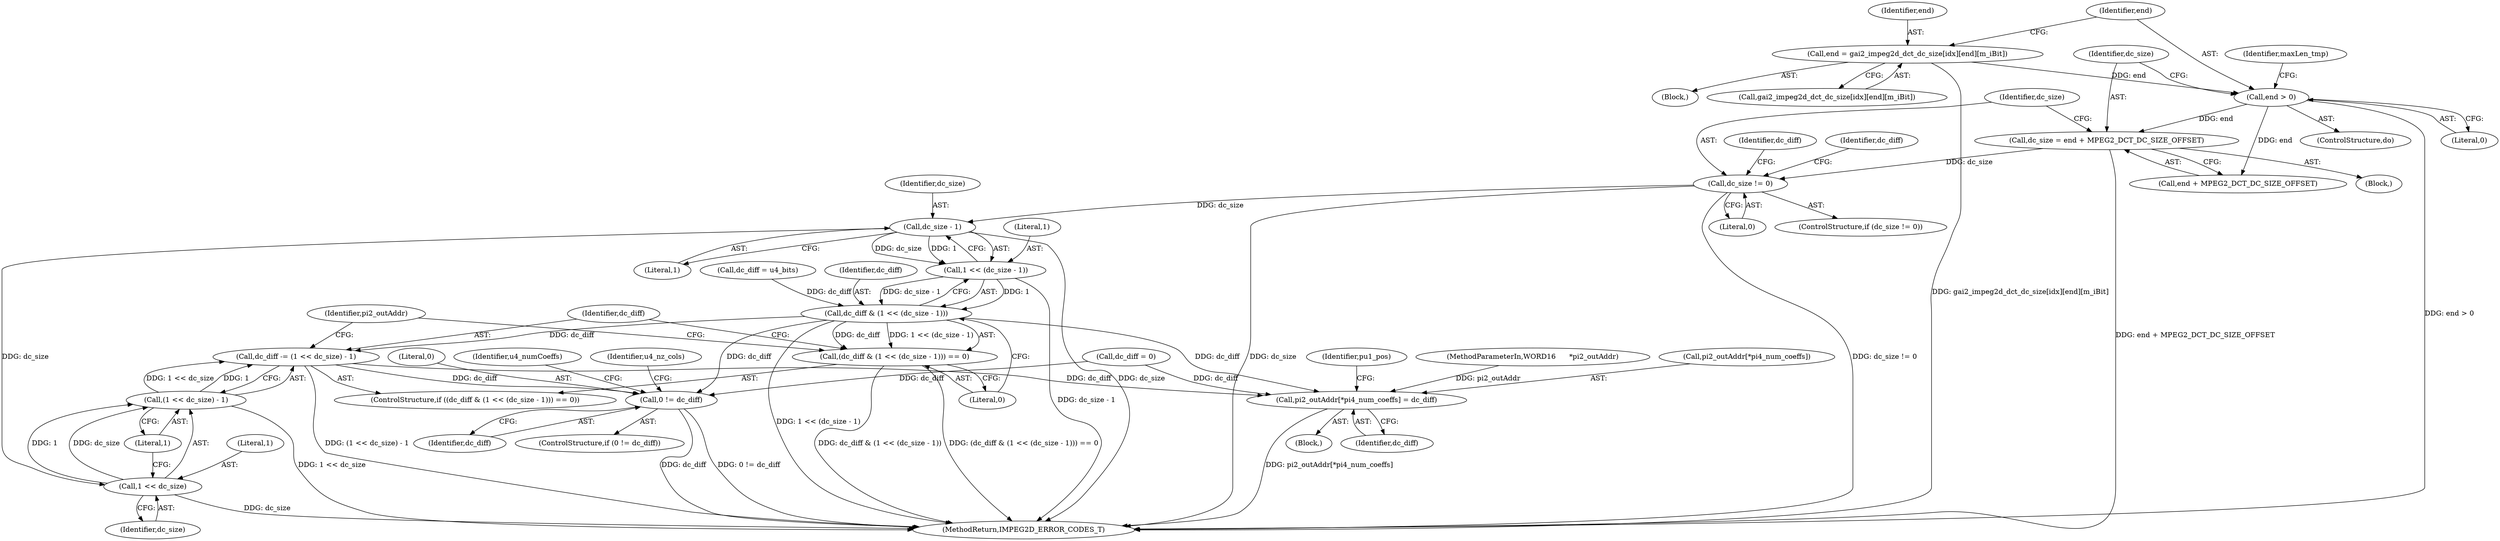 digraph "0_Android_8b4ed5a23175b7ffa56eea4678db7287f825e985@integer" {
"1000267" [label="(Call,dc_size = end + MPEG2_DCT_DC_SIZE_OFFSET)"];
"1000264" [label="(Call,end > 0)"];
"1000255" [label="(Call,end = gai2_impeg2d_dct_dc_size[idx][end][m_iBit])"];
"1000273" [label="(Call,dc_size != 0)"];
"1000287" [label="(Call,dc_size - 1)"];
"1000285" [label="(Call,1 << (dc_size - 1))"];
"1000283" [label="(Call,dc_diff & (1 << (dc_size - 1)))"];
"1000282" [label="(Call,(dc_diff & (1 << (dc_size - 1))) == 0)"];
"1000291" [label="(Call,dc_diff -= (1 << dc_size) - 1)"];
"1000303" [label="(Call,pi2_outAddr[*pi4_num_coeffs] = dc_diff)"];
"1000321" [label="(Call,0 != dc_diff)"];
"1000294" [label="(Call,1 << dc_size)"];
"1000293" [label="(Call,(1 << dc_size) - 1)"];
"1000293" [label="(Call,(1 << dc_size) - 1)"];
"1000295" [label="(Literal,1)"];
"1000311" [label="(Identifier,pu1_pos)"];
"1000264" [label="(Call,end > 0)"];
"1000265" [label="(Identifier,end)"];
"1000291" [label="(Call,dc_diff -= (1 << dc_size) - 1)"];
"1000255" [label="(Call,end = gai2_impeg2d_dct_dc_size[idx][end][m_iBit])"];
"1000257" [label="(Call,gai2_impeg2d_dct_dc_size[idx][end][m_iBit])"];
"1000322" [label="(Literal,0)"];
"1000289" [label="(Literal,1)"];
"1000211" [label="(Block,)"];
"1000256" [label="(Identifier,end)"];
"1000269" [label="(Call,end + MPEG2_DCT_DC_SIZE_OFFSET)"];
"1000290" [label="(Literal,0)"];
"1000281" [label="(ControlStructure,if ((dc_diff & (1 << (dc_size - 1))) == 0))"];
"1000332" [label="(Identifier,u4_numCoeffs)"];
"1001064" [label="(MethodReturn,IMPEG2D_ERROR_CODES_T)"];
"1000279" [label="(Identifier,dc_diff)"];
"1000326" [label="(Identifier,u4_nz_cols)"];
"1000285" [label="(Call,1 << (dc_size - 1))"];
"1000278" [label="(Call,dc_diff = u4_bits)"];
"1000286" [label="(Literal,1)"];
"1000283" [label="(Call,dc_diff & (1 << (dc_size - 1)))"];
"1000287" [label="(Call,dc_size - 1)"];
"1000242" [label="(ControlStructure,do)"];
"1000282" [label="(Call,(dc_diff & (1 << (dc_size - 1))) == 0)"];
"1000284" [label="(Identifier,dc_diff)"];
"1000301" [label="(Identifier,dc_diff)"];
"1000245" [label="(Identifier,maxLen_tmp)"];
"1000288" [label="(Identifier,dc_size)"];
"1000297" [label="(Literal,1)"];
"1000268" [label="(Identifier,dc_size)"];
"1000303" [label="(Call,pi2_outAddr[*pi4_num_coeffs] = dc_diff)"];
"1000308" [label="(Identifier,dc_diff)"];
"1000154" [label="(MethodParameterIn,WORD16      *pi2_outAddr)"];
"1000272" [label="(ControlStructure,if (dc_size != 0))"];
"1000304" [label="(Call,pi2_outAddr[*pi4_num_coeffs])"];
"1000305" [label="(Identifier,pi2_outAddr)"];
"1000300" [label="(Call,dc_diff = 0)"];
"1000320" [label="(ControlStructure,if (0 != dc_diff))"];
"1000267" [label="(Call,dc_size = end + MPEG2_DCT_DC_SIZE_OFFSET)"];
"1000232" [label="(Block,)"];
"1000321" [label="(Call,0 != dc_diff)"];
"1000323" [label="(Identifier,dc_diff)"];
"1000294" [label="(Call,1 << dc_size)"];
"1000273" [label="(Call,dc_size != 0)"];
"1000275" [label="(Literal,0)"];
"1000292" [label="(Identifier,dc_diff)"];
"1000274" [label="(Identifier,dc_size)"];
"1000296" [label="(Identifier,dc_size)"];
"1000243" [label="(Block,)"];
"1000266" [label="(Literal,0)"];
"1000267" -> "1000232"  [label="AST: "];
"1000267" -> "1000269"  [label="CFG: "];
"1000268" -> "1000267"  [label="AST: "];
"1000269" -> "1000267"  [label="AST: "];
"1000274" -> "1000267"  [label="CFG: "];
"1000267" -> "1001064"  [label="DDG: end + MPEG2_DCT_DC_SIZE_OFFSET"];
"1000264" -> "1000267"  [label="DDG: end"];
"1000267" -> "1000273"  [label="DDG: dc_size"];
"1000264" -> "1000242"  [label="AST: "];
"1000264" -> "1000266"  [label="CFG: "];
"1000265" -> "1000264"  [label="AST: "];
"1000266" -> "1000264"  [label="AST: "];
"1000245" -> "1000264"  [label="CFG: "];
"1000268" -> "1000264"  [label="CFG: "];
"1000264" -> "1001064"  [label="DDG: end > 0"];
"1000255" -> "1000264"  [label="DDG: end"];
"1000264" -> "1000269"  [label="DDG: end"];
"1000255" -> "1000243"  [label="AST: "];
"1000255" -> "1000257"  [label="CFG: "];
"1000256" -> "1000255"  [label="AST: "];
"1000257" -> "1000255"  [label="AST: "];
"1000265" -> "1000255"  [label="CFG: "];
"1000255" -> "1001064"  [label="DDG: gai2_impeg2d_dct_dc_size[idx][end][m_iBit]"];
"1000273" -> "1000272"  [label="AST: "];
"1000273" -> "1000275"  [label="CFG: "];
"1000274" -> "1000273"  [label="AST: "];
"1000275" -> "1000273"  [label="AST: "];
"1000279" -> "1000273"  [label="CFG: "];
"1000301" -> "1000273"  [label="CFG: "];
"1000273" -> "1001064"  [label="DDG: dc_size"];
"1000273" -> "1001064"  [label="DDG: dc_size != 0"];
"1000273" -> "1000287"  [label="DDG: dc_size"];
"1000287" -> "1000285"  [label="AST: "];
"1000287" -> "1000289"  [label="CFG: "];
"1000288" -> "1000287"  [label="AST: "];
"1000289" -> "1000287"  [label="AST: "];
"1000285" -> "1000287"  [label="CFG: "];
"1000287" -> "1001064"  [label="DDG: dc_size"];
"1000287" -> "1000285"  [label="DDG: dc_size"];
"1000287" -> "1000285"  [label="DDG: 1"];
"1000287" -> "1000294"  [label="DDG: dc_size"];
"1000285" -> "1000283"  [label="AST: "];
"1000286" -> "1000285"  [label="AST: "];
"1000283" -> "1000285"  [label="CFG: "];
"1000285" -> "1001064"  [label="DDG: dc_size - 1"];
"1000285" -> "1000283"  [label="DDG: 1"];
"1000285" -> "1000283"  [label="DDG: dc_size - 1"];
"1000283" -> "1000282"  [label="AST: "];
"1000284" -> "1000283"  [label="AST: "];
"1000290" -> "1000283"  [label="CFG: "];
"1000283" -> "1001064"  [label="DDG: 1 << (dc_size - 1)"];
"1000283" -> "1000282"  [label="DDG: dc_diff"];
"1000283" -> "1000282"  [label="DDG: 1 << (dc_size - 1)"];
"1000278" -> "1000283"  [label="DDG: dc_diff"];
"1000283" -> "1000291"  [label="DDG: dc_diff"];
"1000283" -> "1000303"  [label="DDG: dc_diff"];
"1000283" -> "1000321"  [label="DDG: dc_diff"];
"1000282" -> "1000281"  [label="AST: "];
"1000282" -> "1000290"  [label="CFG: "];
"1000290" -> "1000282"  [label="AST: "];
"1000292" -> "1000282"  [label="CFG: "];
"1000305" -> "1000282"  [label="CFG: "];
"1000282" -> "1001064"  [label="DDG: (dc_diff & (1 << (dc_size - 1))) == 0"];
"1000282" -> "1001064"  [label="DDG: dc_diff & (1 << (dc_size - 1))"];
"1000291" -> "1000281"  [label="AST: "];
"1000291" -> "1000293"  [label="CFG: "];
"1000292" -> "1000291"  [label="AST: "];
"1000293" -> "1000291"  [label="AST: "];
"1000305" -> "1000291"  [label="CFG: "];
"1000291" -> "1001064"  [label="DDG: (1 << dc_size) - 1"];
"1000293" -> "1000291"  [label="DDG: 1 << dc_size"];
"1000293" -> "1000291"  [label="DDG: 1"];
"1000291" -> "1000303"  [label="DDG: dc_diff"];
"1000291" -> "1000321"  [label="DDG: dc_diff"];
"1000303" -> "1000211"  [label="AST: "];
"1000303" -> "1000308"  [label="CFG: "];
"1000304" -> "1000303"  [label="AST: "];
"1000308" -> "1000303"  [label="AST: "];
"1000311" -> "1000303"  [label="CFG: "];
"1000303" -> "1001064"  [label="DDG: pi2_outAddr[*pi4_num_coeffs]"];
"1000300" -> "1000303"  [label="DDG: dc_diff"];
"1000154" -> "1000303"  [label="DDG: pi2_outAddr"];
"1000321" -> "1000320"  [label="AST: "];
"1000321" -> "1000323"  [label="CFG: "];
"1000322" -> "1000321"  [label="AST: "];
"1000323" -> "1000321"  [label="AST: "];
"1000326" -> "1000321"  [label="CFG: "];
"1000332" -> "1000321"  [label="CFG: "];
"1000321" -> "1001064"  [label="DDG: dc_diff"];
"1000321" -> "1001064"  [label="DDG: 0 != dc_diff"];
"1000300" -> "1000321"  [label="DDG: dc_diff"];
"1000294" -> "1000293"  [label="AST: "];
"1000294" -> "1000296"  [label="CFG: "];
"1000295" -> "1000294"  [label="AST: "];
"1000296" -> "1000294"  [label="AST: "];
"1000297" -> "1000294"  [label="CFG: "];
"1000294" -> "1001064"  [label="DDG: dc_size"];
"1000294" -> "1000293"  [label="DDG: 1"];
"1000294" -> "1000293"  [label="DDG: dc_size"];
"1000293" -> "1000297"  [label="CFG: "];
"1000297" -> "1000293"  [label="AST: "];
"1000293" -> "1001064"  [label="DDG: 1 << dc_size"];
}
